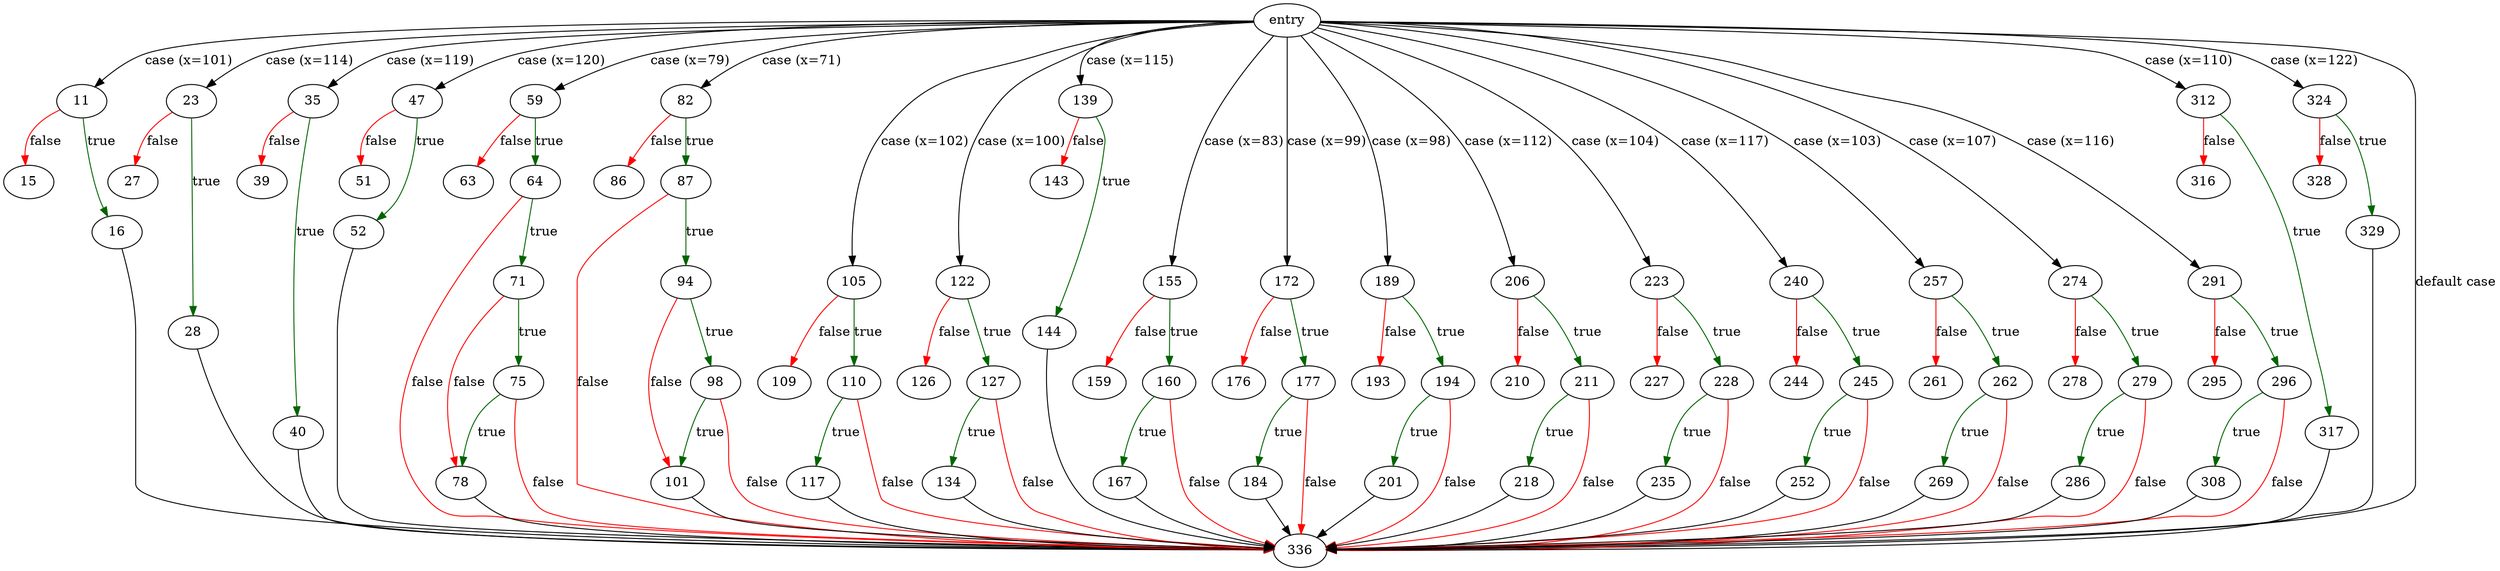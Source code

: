 digraph "unary_operator" {
	// Node definitions.
	0 [label=entry];
	11;
	15;
	16;
	23;
	27;
	28;
	35;
	39;
	40;
	47;
	51;
	52;
	59;
	63;
	64;
	71;
	75;
	78;
	82;
	86;
	87;
	94;
	98;
	101;
	105;
	109;
	110;
	117;
	122;
	126;
	127;
	134;
	139;
	143;
	144;
	155;
	159;
	160;
	167;
	172;
	176;
	177;
	184;
	189;
	193;
	194;
	201;
	206;
	210;
	211;
	218;
	223;
	227;
	228;
	235;
	240;
	244;
	245;
	252;
	257;
	261;
	262;
	269;
	274;
	278;
	279;
	286;
	291;
	295;
	296;
	308;
	312;
	316;
	317;
	324;
	328;
	329;
	336;

	// Edge definitions.
	0 -> 11 [label="case (x=101)"];
	0 -> 23 [label="case (x=114)"];
	0 -> 35 [label="case (x=119)"];
	0 -> 47 [label="case (x=120)"];
	0 -> 59 [label="case (x=79)"];
	0 -> 82 [label="case (x=71)"];
	0 -> 105 [label="case (x=102)"];
	0 -> 122 [label="case (x=100)"];
	0 -> 139 [label="case (x=115)"];
	0 -> 155 [label="case (x=83)"];
	0 -> 172 [label="case (x=99)"];
	0 -> 189 [label="case (x=98)"];
	0 -> 206 [label="case (x=112)"];
	0 -> 223 [label="case (x=104)"];
	0 -> 240 [label="case (x=117)"];
	0 -> 257 [label="case (x=103)"];
	0 -> 274 [label="case (x=107)"];
	0 -> 291 [label="case (x=116)"];
	0 -> 312 [label="case (x=110)"];
	0 -> 324 [label="case (x=122)"];
	0 -> 336 [label="default case"];
	11 -> 15 [
		color=red
		label=false
	];
	11 -> 16 [
		color=darkgreen
		label=true
	];
	16 -> 336;
	23 -> 27 [
		color=red
		label=false
	];
	23 -> 28 [
		color=darkgreen
		label=true
	];
	28 -> 336;
	35 -> 39 [
		color=red
		label=false
	];
	35 -> 40 [
		color=darkgreen
		label=true
	];
	40 -> 336;
	47 -> 51 [
		color=red
		label=false
	];
	47 -> 52 [
		color=darkgreen
		label=true
	];
	52 -> 336;
	59 -> 63 [
		color=red
		label=false
	];
	59 -> 64 [
		color=darkgreen
		label=true
	];
	64 -> 71 [
		color=darkgreen
		label=true
	];
	64 -> 336 [
		color=red
		label=false
	];
	71 -> 75 [
		color=darkgreen
		label=true
	];
	71 -> 78 [
		color=red
		label=false
	];
	75 -> 78 [
		color=darkgreen
		label=true
	];
	75 -> 336 [
		color=red
		label=false
	];
	78 -> 336;
	82 -> 86 [
		color=red
		label=false
	];
	82 -> 87 [
		color=darkgreen
		label=true
	];
	87 -> 94 [
		color=darkgreen
		label=true
	];
	87 -> 336 [
		color=red
		label=false
	];
	94 -> 98 [
		color=darkgreen
		label=true
	];
	94 -> 101 [
		color=red
		label=false
	];
	98 -> 101 [
		color=darkgreen
		label=true
	];
	98 -> 336 [
		color=red
		label=false
	];
	101 -> 336;
	105 -> 109 [
		color=red
		label=false
	];
	105 -> 110 [
		color=darkgreen
		label=true
	];
	110 -> 117 [
		color=darkgreen
		label=true
	];
	110 -> 336 [
		color=red
		label=false
	];
	117 -> 336;
	122 -> 126 [
		color=red
		label=false
	];
	122 -> 127 [
		color=darkgreen
		label=true
	];
	127 -> 134 [
		color=darkgreen
		label=true
	];
	127 -> 336 [
		color=red
		label=false
	];
	134 -> 336;
	139 -> 143 [
		color=red
		label=false
	];
	139 -> 144 [
		color=darkgreen
		label=true
	];
	144 -> 336;
	155 -> 159 [
		color=red
		label=false
	];
	155 -> 160 [
		color=darkgreen
		label=true
	];
	160 -> 167 [
		color=darkgreen
		label=true
	];
	160 -> 336 [
		color=red
		label=false
	];
	167 -> 336;
	172 -> 176 [
		color=red
		label=false
	];
	172 -> 177 [
		color=darkgreen
		label=true
	];
	177 -> 184 [
		color=darkgreen
		label=true
	];
	177 -> 336 [
		color=red
		label=false
	];
	184 -> 336;
	189 -> 193 [
		color=red
		label=false
	];
	189 -> 194 [
		color=darkgreen
		label=true
	];
	194 -> 201 [
		color=darkgreen
		label=true
	];
	194 -> 336 [
		color=red
		label=false
	];
	201 -> 336;
	206 -> 210 [
		color=red
		label=false
	];
	206 -> 211 [
		color=darkgreen
		label=true
	];
	211 -> 218 [
		color=darkgreen
		label=true
	];
	211 -> 336 [
		color=red
		label=false
	];
	218 -> 336;
	223 -> 227 [
		color=red
		label=false
	];
	223 -> 228 [
		color=darkgreen
		label=true
	];
	228 -> 235 [
		color=darkgreen
		label=true
	];
	228 -> 336 [
		color=red
		label=false
	];
	235 -> 336;
	240 -> 244 [
		color=red
		label=false
	];
	240 -> 245 [
		color=darkgreen
		label=true
	];
	245 -> 252 [
		color=darkgreen
		label=true
	];
	245 -> 336 [
		color=red
		label=false
	];
	252 -> 336;
	257 -> 261 [
		color=red
		label=false
	];
	257 -> 262 [
		color=darkgreen
		label=true
	];
	262 -> 269 [
		color=darkgreen
		label=true
	];
	262 -> 336 [
		color=red
		label=false
	];
	269 -> 336;
	274 -> 278 [
		color=red
		label=false
	];
	274 -> 279 [
		color=darkgreen
		label=true
	];
	279 -> 286 [
		color=darkgreen
		label=true
	];
	279 -> 336 [
		color=red
		label=false
	];
	286 -> 336;
	291 -> 295 [
		color=red
		label=false
	];
	291 -> 296 [
		color=darkgreen
		label=true
	];
	296 -> 308 [
		color=darkgreen
		label=true
	];
	296 -> 336 [
		color=red
		label=false
	];
	308 -> 336;
	312 -> 316 [
		color=red
		label=false
	];
	312 -> 317 [
		color=darkgreen
		label=true
	];
	317 -> 336;
	324 -> 328 [
		color=red
		label=false
	];
	324 -> 329 [
		color=darkgreen
		label=true
	];
	329 -> 336;
}